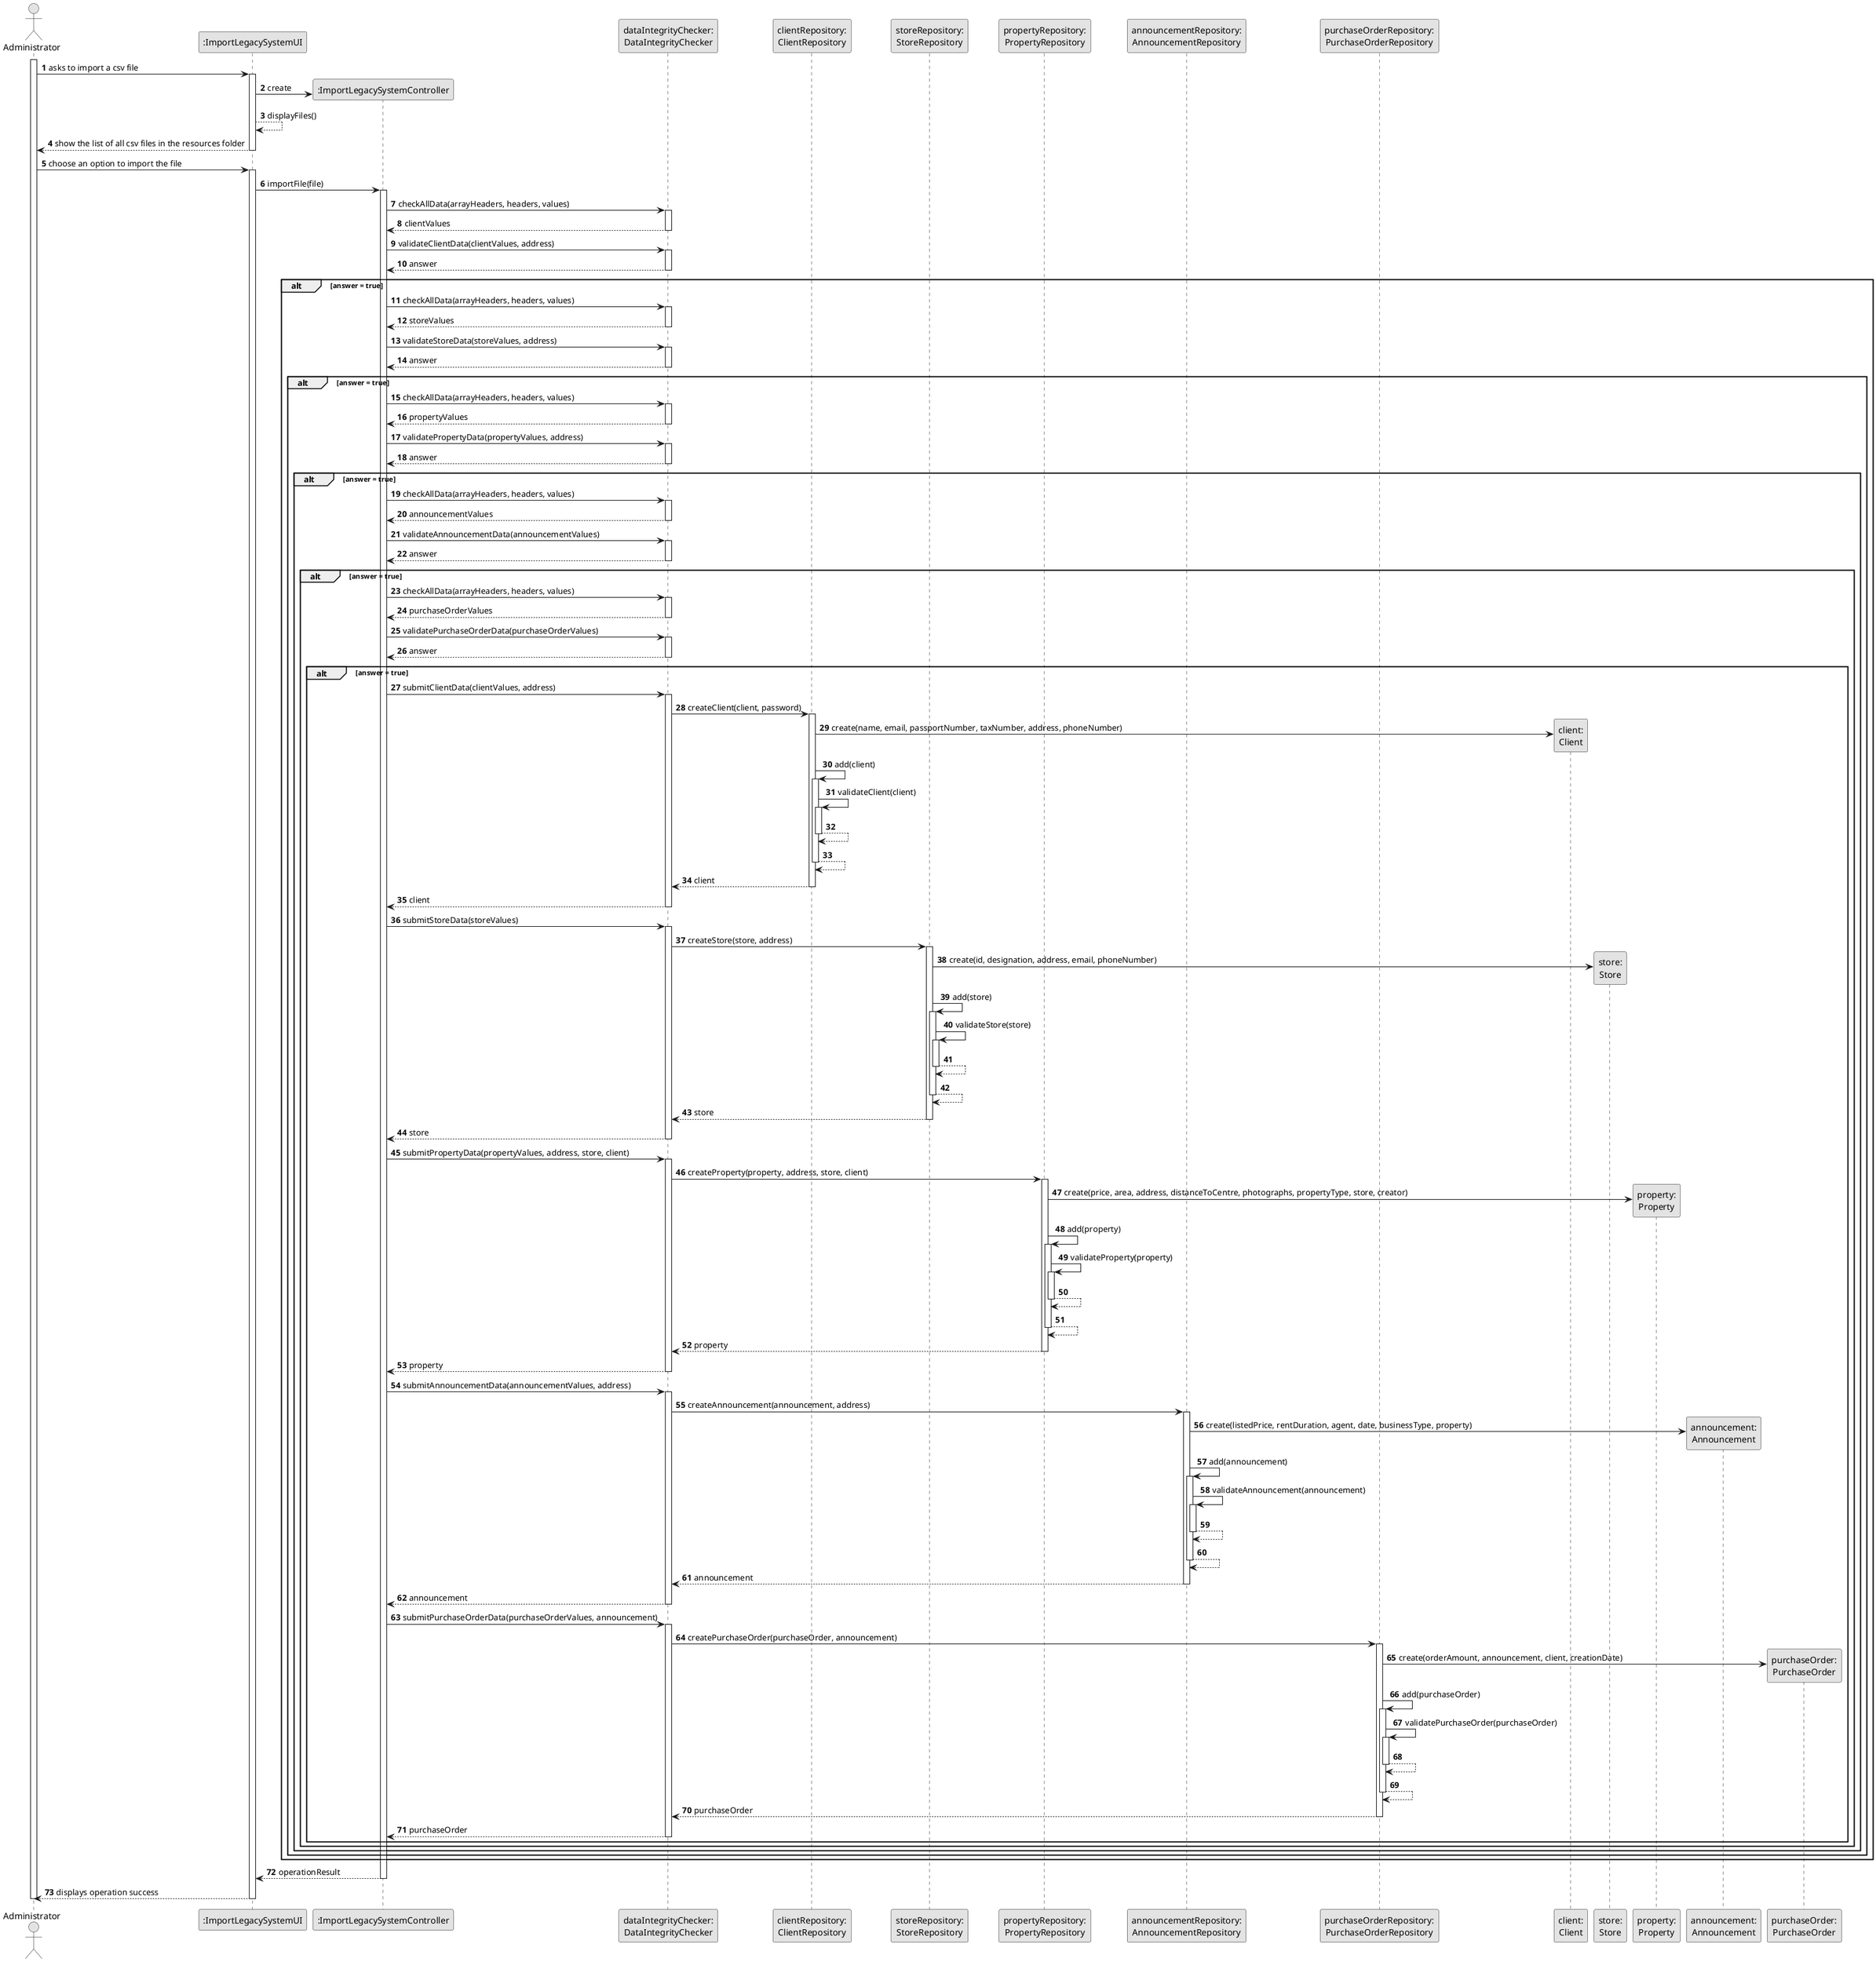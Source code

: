 @startuml
skinparam monochrome true
skinparam packageStyle rectangle
skinparam shadowing false

autonumber

'hide footbox
actor "Administrator" as ADM
participant ":ImportLegacySystemUI" as UI
participant ":ImportLegacySystemController" as CTRL
participant "dataIntegrityChecker:\nDataIntegrityChecker" as CHECKER
participant "clientRepository:\nClientRepository" as CLR
participant "storeRepository:\nStoreRepository" as STRR
participant "propertyRepository:\nPropertyRepository" as PR
participant "announcementRepository:\nAnnouncementRepository" as ACMR
participant "purchaseOrderRepository:\nPurchaseOrderRepository" as POR

participant "client:\nClient" as CLI
participant "store:\nStore" as STOR
participant "property:\nProperty" as PROP
participant "announcement:\nAnnouncement" as ANNC
participant "purchaseOrder:\nPurchaseOrder" as PO
activate ADM

ADM -> UI : asks to import a csv file

activate UI
UI -> CTRL** : create

UI --> UI : displayFiles()

UI --> ADM : show the list of all csv files in the resources folder
deactivate UI

ADM -> UI : choose an option to import the file
activate UI
UI -> CTRL : importFile(file)

activate CTRL
CTRL -> CHECKER : checkAllData(arrayHeaders, headers, values)
activate CHECKER
CHECKER --> CTRL : clientValues
deactivate CHECKER
CTRL -> CHECKER : validateClientData(clientValues, address)
activate CHECKER
CHECKER --> CTRL: answer
deactivate CHECKER

alt answer = true

CTRL -> CHECKER : checkAllData(arrayHeaders, headers, values)
activate CHECKER
CHECKER --> CTRL : storeValues
deactivate CHECKER
CTRL -> CHECKER : validateStoreData(storeValues, address)
activate CHECKER
CHECKER --> CTRL: answer
deactivate CHECKER
alt answer = true


CTRL -> CHECKER : checkAllData(arrayHeaders, headers, values)
activate CHECKER
CHECKER --> CTRL : propertyValues
deactivate CHECKER
CTRL -> CHECKER : validatePropertyData(propertyValues, address)
activate CHECKER
CHECKER --> CTRL: answer
deactivate CHECKER
alt answer = true
CTRL -> CHECKER : checkAllData(arrayHeaders, headers, values)
activate CHECKER
CHECKER --> CTRL : announcementValues
deactivate CHECKER

CTRL -> CHECKER : validateAnnouncementData(announcementValues)
activate CHECKER
CHECKER --> CTRL: answer
deactivate CHECKER
alt answer = true

CTRL -> CHECKER : checkAllData(arrayHeaders, headers, values)
activate CHECKER
CHECKER --> CTRL : purchaseOrderValues
deactivate CHECKER
CTRL -> CHECKER : validatePurchaseOrderData(purchaseOrderValues)
activate CHECKER

CHECKER --> CTRL: answer
deactivate CHECKER
alt answer = true

CTRL -> CHECKER : submitClientData(clientValues, address)

activate CHECKER
CHECKER -> CLR : createClient(client, password)
activate CLR
CLR -> CLI** : create(name, email, passportNumber, taxNumber, address, phoneNumber)

CLR -> CLR : add(client)
activate CLR
CLR -> CLR : validateClient(client)
activate CLR
CLR --> CLR:
deactivate CLR
CLR --> CLR:
deactivate CLR
CLR --> CHECKER: client
deactivate CLR

CHECKER --> CTRL: client
deactivate CHECKER


CTRL -> CHECKER : submitStoreData(storeValues)
activate CHECKER

CHECKER -> STRR : createStore(store, address)
activate STRR
STRR -> STOR** : create(id, designation, address, email, phoneNumber)

STRR -> STRR : add(store)
activate STRR
STRR -> STRR : validateStore(store)
activate STRR
STRR --> STRR:
deactivate STRR
STRR --> STRR:
deactivate STRR
STRR --> CHECKER: store
deactivate STRR

CHECKER --> CTRL: store
deactivate CHECKER



CTRL -> CHECKER : submitPropertyData(propertyValues, address, store, client)
activate CHECKER

CHECKER -> PR : createProperty(property, address, store, client)
activate PR
PR -> PROP** : create(price, area, address, distanceToCentre, photographs, propertyType, store, creator)

PR -> PR : add(property)
activate PR
PR -> PR : validateProperty(property)
activate PR
PR --> PR:
deactivate PR
PR --> PR:
deactivate PR
PR --> CHECKER: property
deactivate PR

CHECKER --> CTRL: property
deactivate CHECKER



CTRL -> CHECKER : submitAnnouncementData(announcementValues, address)
activate CHECKER

CHECKER -> ACMR : createAnnouncement(announcement, address)
activate ACMR



ACMR -> ANNC** : create(listedPrice, rentDuration, agent, date, businessType, property)


ACMR -> ACMR : add(announcement)
activate ACMR
ACMR -> ACMR : validateAnnouncement(announcement)
activate ACMR
ACMR --> ACMR:
deactivate ACMR
ACMR --> ACMR:
deactivate ACMR
ACMR --> CHECKER: announcement
deactivate ACMR

CHECKER --> CTRL: announcement
deactivate CHECKER



CTRL -> CHECKER : submitPurchaseOrderData(purchaseOrderValues, announcement)
activate CHECKER
CHECKER -> POR : createPurchaseOrder(purchaseOrder, announcement)
activate POR
POR -> PO** : create(orderAmount, announcement, client, creationDate)

POR -> POR : add(purchaseOrder)
activate POR
POR -> POR : validatePurchaseOrder(purchaseOrder)
activate POR
POR --> POR:
deactivate POR
POR --> POR:
deactivate POR
POR --> CHECKER: purchaseOrder
deactivate POR

CHECKER --> CTRL: purchaseOrder
deactivate CHECKER

end alt

end alt
end alt
end alt
end alt

CTRL --> UI: operationResult
deactivate CTRL

UI --> ADM : displays operation success
deactivate UI

deactivate ADM
@enduml
